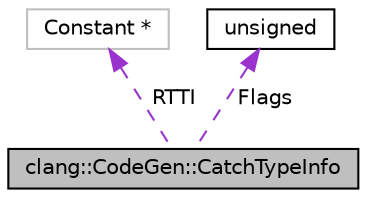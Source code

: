 digraph "clang::CodeGen::CatchTypeInfo"
{
 // LATEX_PDF_SIZE
  bgcolor="transparent";
  edge [fontname="Helvetica",fontsize="10",labelfontname="Helvetica",labelfontsize="10"];
  node [fontname="Helvetica",fontsize="10",shape=record];
  Node1 [label="clang::CodeGen::CatchTypeInfo",height=0.2,width=0.4,color="black", fillcolor="grey75", style="filled", fontcolor="black",tooltip="The MS C++ ABI needs a pointer to RTTI data plus some flags to describe the type of a catch handler,..."];
  Node2 -> Node1 [dir="back",color="darkorchid3",fontsize="10",style="dashed",label=" RTTI" ,fontname="Helvetica"];
  Node2 [label="Constant *",height=0.2,width=0.4,color="grey75",tooltip=" "];
  Node3 -> Node1 [dir="back",color="darkorchid3",fontsize="10",style="dashed",label=" Flags" ,fontname="Helvetica"];
  Node3 [label="unsigned",height=0.2,width=0.4,color="black",URL="$classunsigned.html",tooltip=" "];
}
